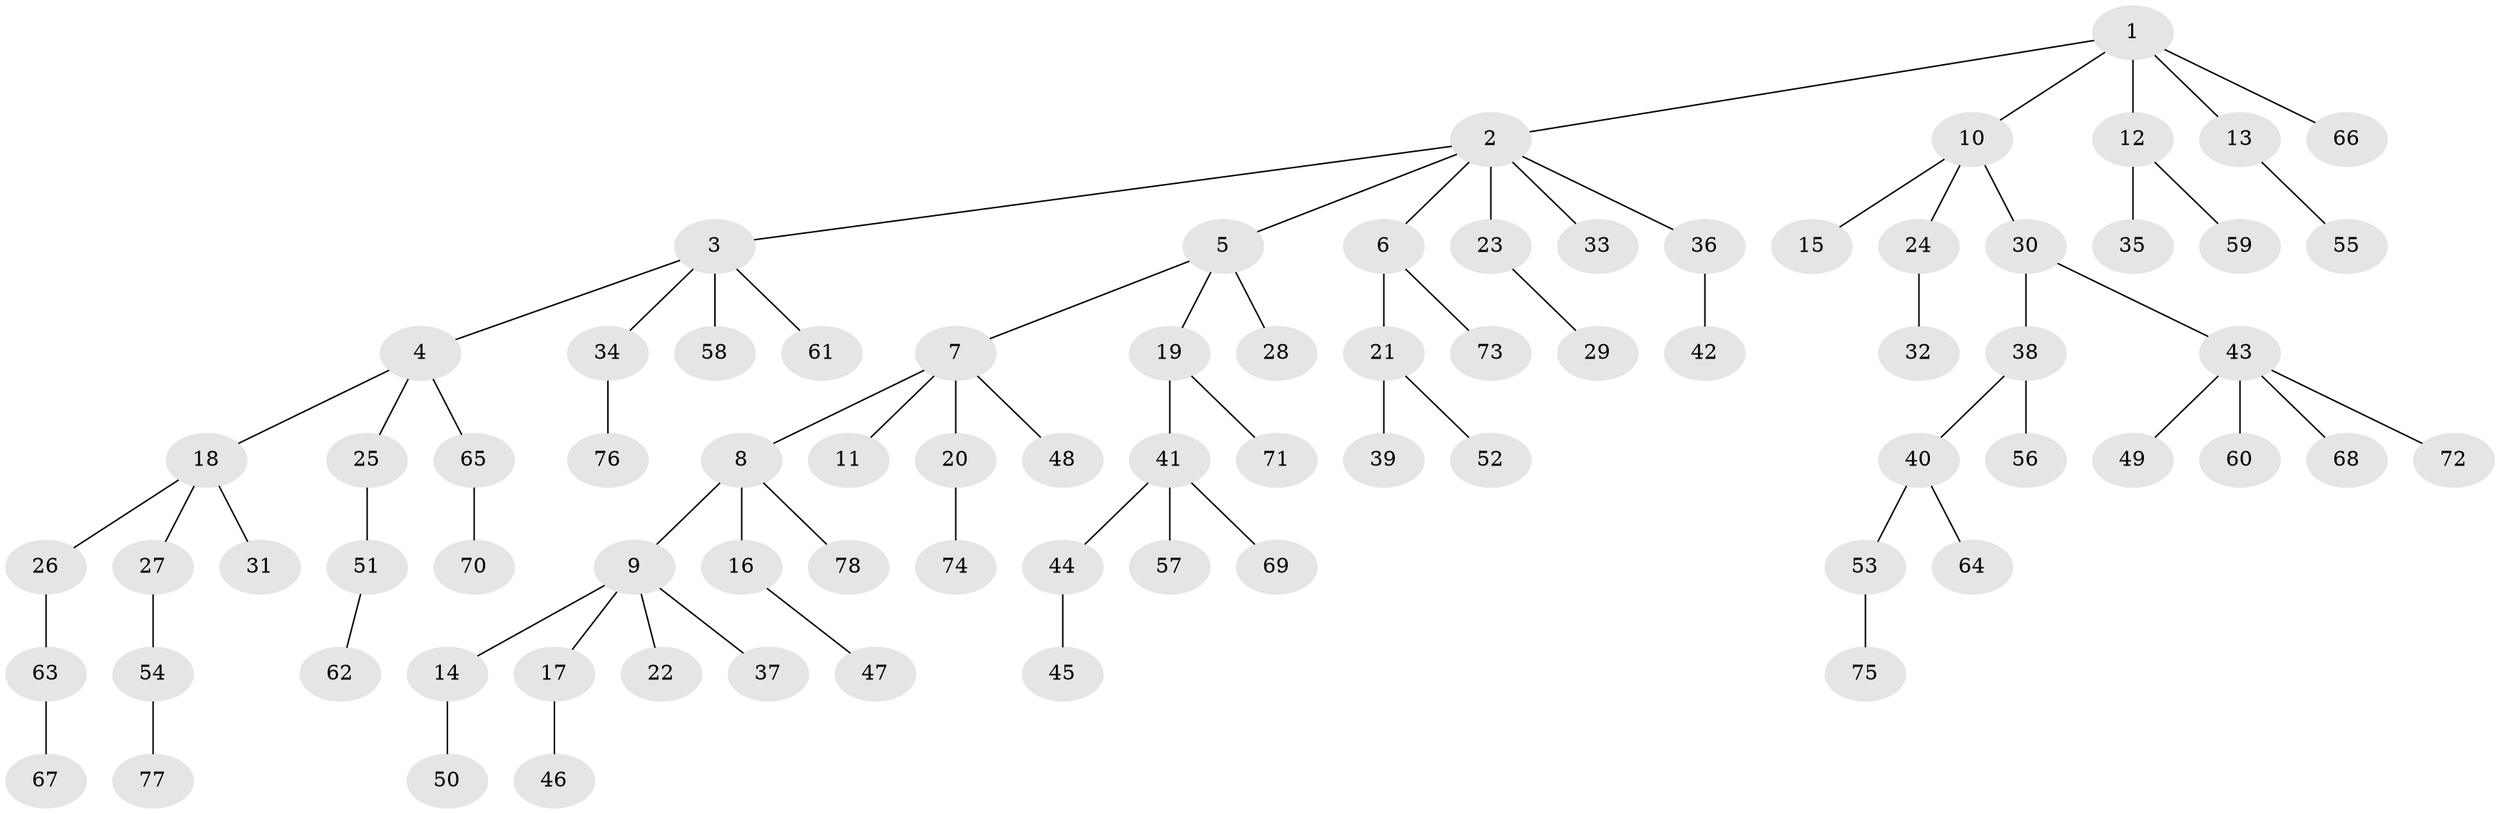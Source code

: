 // coarse degree distribution, {1: 0.8205128205128205, 8: 0.02564102564102564, 5: 0.02564102564102564, 2: 0.10256410256410256, 23: 0.02564102564102564}
// Generated by graph-tools (version 1.1) at 2025/57/03/04/25 21:57:09]
// undirected, 78 vertices, 77 edges
graph export_dot {
graph [start="1"]
  node [color=gray90,style=filled];
  1;
  2;
  3;
  4;
  5;
  6;
  7;
  8;
  9;
  10;
  11;
  12;
  13;
  14;
  15;
  16;
  17;
  18;
  19;
  20;
  21;
  22;
  23;
  24;
  25;
  26;
  27;
  28;
  29;
  30;
  31;
  32;
  33;
  34;
  35;
  36;
  37;
  38;
  39;
  40;
  41;
  42;
  43;
  44;
  45;
  46;
  47;
  48;
  49;
  50;
  51;
  52;
  53;
  54;
  55;
  56;
  57;
  58;
  59;
  60;
  61;
  62;
  63;
  64;
  65;
  66;
  67;
  68;
  69;
  70;
  71;
  72;
  73;
  74;
  75;
  76;
  77;
  78;
  1 -- 2;
  1 -- 10;
  1 -- 12;
  1 -- 13;
  1 -- 66;
  2 -- 3;
  2 -- 5;
  2 -- 6;
  2 -- 23;
  2 -- 33;
  2 -- 36;
  3 -- 4;
  3 -- 34;
  3 -- 58;
  3 -- 61;
  4 -- 18;
  4 -- 25;
  4 -- 65;
  5 -- 7;
  5 -- 19;
  5 -- 28;
  6 -- 21;
  6 -- 73;
  7 -- 8;
  7 -- 11;
  7 -- 20;
  7 -- 48;
  8 -- 9;
  8 -- 16;
  8 -- 78;
  9 -- 14;
  9 -- 17;
  9 -- 22;
  9 -- 37;
  10 -- 15;
  10 -- 24;
  10 -- 30;
  12 -- 35;
  12 -- 59;
  13 -- 55;
  14 -- 50;
  16 -- 47;
  17 -- 46;
  18 -- 26;
  18 -- 27;
  18 -- 31;
  19 -- 41;
  19 -- 71;
  20 -- 74;
  21 -- 39;
  21 -- 52;
  23 -- 29;
  24 -- 32;
  25 -- 51;
  26 -- 63;
  27 -- 54;
  30 -- 38;
  30 -- 43;
  34 -- 76;
  36 -- 42;
  38 -- 40;
  38 -- 56;
  40 -- 53;
  40 -- 64;
  41 -- 44;
  41 -- 57;
  41 -- 69;
  43 -- 49;
  43 -- 60;
  43 -- 68;
  43 -- 72;
  44 -- 45;
  51 -- 62;
  53 -- 75;
  54 -- 77;
  63 -- 67;
  65 -- 70;
}
